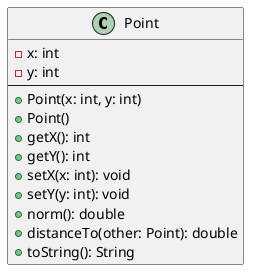 @startuml
' Diagrama de clase generado a partir de Point.java
' Nota: Se corrigieron detalles menores del código fuente (return type de distanceTo, llaves/;).

class Point {
  - x: int
  - y: int
  --
  + Point(x: int, y: int)
  + Point()
  + getX(): int
  + getY(): int
  + setX(x: int): void
  + setY(y: int): void
  + norm(): double
  + distanceTo(other: Point): double
  + toString(): String
}
@enduml
